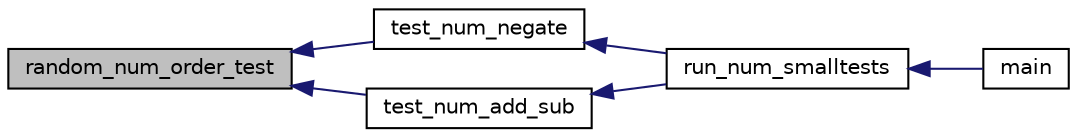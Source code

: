 digraph "random_num_order_test"
{
  edge [fontname="Helvetica",fontsize="10",labelfontname="Helvetica",labelfontsize="10"];
  node [fontname="Helvetica",fontsize="10",shape=record];
  rankdir="LR";
  Node609 [label="random_num_order_test",height=0.2,width=0.4,color="black", fillcolor="grey75", style="filled", fontcolor="black"];
  Node609 -> Node610 [dir="back",color="midnightblue",fontsize="10",style="solid",fontname="Helvetica"];
  Node610 [label="test_num_negate",height=0.2,width=0.4,color="black", fillcolor="white", style="filled",URL="$d5/d7f/tests_8c.html#a6cccf1ffe3b4863fec653e8bae8c0cb0"];
  Node610 -> Node611 [dir="back",color="midnightblue",fontsize="10",style="solid",fontname="Helvetica"];
  Node611 [label="run_num_smalltests",height=0.2,width=0.4,color="black", fillcolor="white", style="filled",URL="$d5/d7f/tests_8c.html#a6744389614cf74a9b2c10c29e2ddba5c"];
  Node611 -> Node612 [dir="back",color="midnightblue",fontsize="10",style="solid",fontname="Helvetica"];
  Node612 [label="main",height=0.2,width=0.4,color="black", fillcolor="white", style="filled",URL="$d5/d7f/tests_8c.html#a3c04138a5bfe5d72780bb7e82a18e627"];
  Node609 -> Node613 [dir="back",color="midnightblue",fontsize="10",style="solid",fontname="Helvetica"];
  Node613 [label="test_num_add_sub",height=0.2,width=0.4,color="black", fillcolor="white", style="filled",URL="$d5/d7f/tests_8c.html#afee6025ad0daa3ed03a0e666a42bb0e7"];
  Node613 -> Node611 [dir="back",color="midnightblue",fontsize="10",style="solid",fontname="Helvetica"];
}

